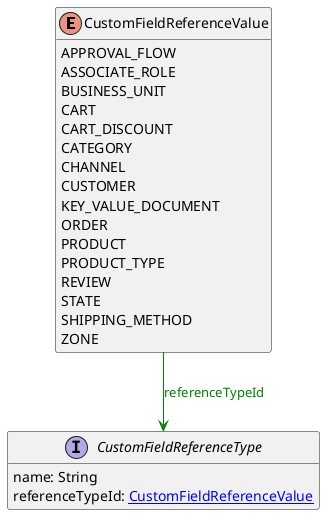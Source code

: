 @startuml

hide methods
enum CustomFieldReferenceValue {
    APPROVAL_FLOW
    ASSOCIATE_ROLE
    BUSINESS_UNIT
    CART
    CART_DISCOUNT
    CATEGORY
    CHANNEL
    CUSTOMER
    KEY_VALUE_DOCUMENT
    ORDER
    PRODUCT
    PRODUCT_TYPE
    REVIEW
    STATE
    SHIPPING_METHOD
    ZONE
}
interface CustomFieldReferenceType [[CustomFieldReferenceType.svg]]  {
    name: String
    referenceTypeId: [[CustomFieldReferenceValue.svg CustomFieldReferenceValue]]
}
CustomFieldReferenceValue --> CustomFieldReferenceType #green;text:green : "referenceTypeId"
@enduml
